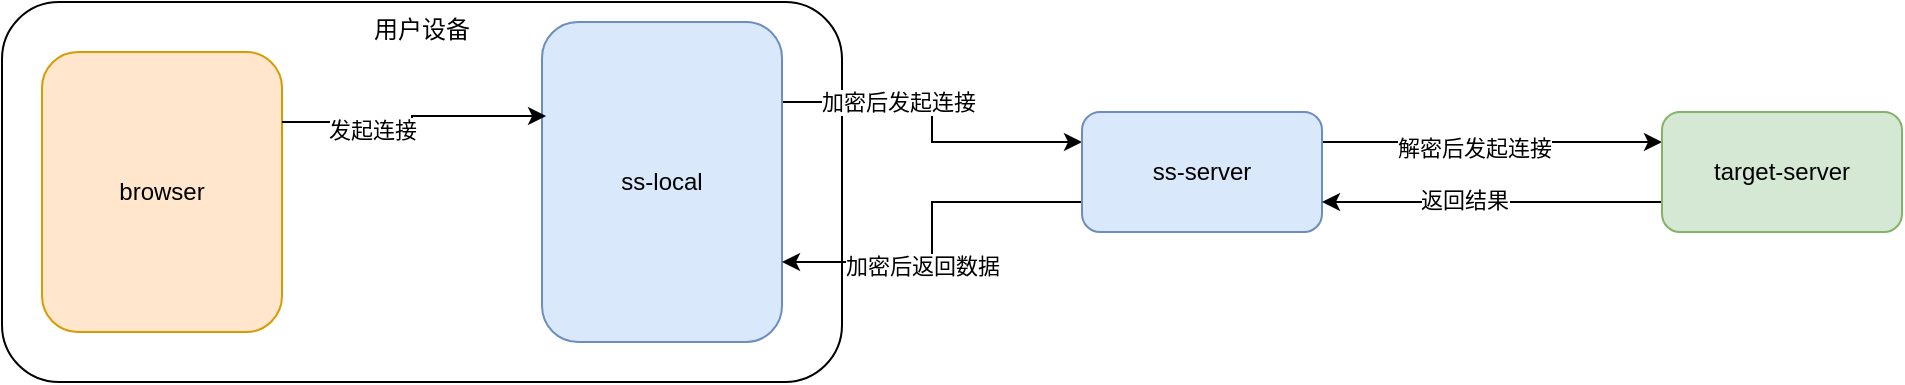 <mxfile version="24.7.5">
  <diagram name="Page-1" id="E2pWlbZROR5BUWSFlV0p">
    <mxGraphModel dx="1114" dy="465" grid="1" gridSize="10" guides="1" tooltips="1" connect="1" arrows="1" fold="1" page="1" pageScale="1" pageWidth="850" pageHeight="1100" math="0" shadow="0">
      <root>
        <mxCell id="0" />
        <mxCell id="1" parent="0" />
        <mxCell id="5b0sLDJhg3VOl6VY2N8Q-4" value="用户设备" style="rounded=1;whiteSpace=wrap;html=1;verticalAlign=top;" parent="1" vertex="1">
          <mxGeometry x="50" y="220" width="420" height="190" as="geometry" />
        </mxCell>
        <mxCell id="5b0sLDJhg3VOl6VY2N8Q-5" value="browser" style="rounded=1;whiteSpace=wrap;html=1;fillColor=#ffe6cc;strokeColor=#d79b00;" parent="1" vertex="1">
          <mxGeometry x="70" y="245" width="120" height="140" as="geometry" />
        </mxCell>
        <mxCell id="5b0sLDJhg3VOl6VY2N8Q-13" style="edgeStyle=orthogonalEdgeStyle;rounded=0;orthogonalLoop=1;jettySize=auto;html=1;exitX=1;exitY=0.25;exitDx=0;exitDy=0;entryX=0;entryY=0.25;entryDx=0;entryDy=0;" parent="1" source="5b0sLDJhg3VOl6VY2N8Q-6" target="5b0sLDJhg3VOl6VY2N8Q-7" edge="1">
          <mxGeometry relative="1" as="geometry" />
        </mxCell>
        <mxCell id="5b0sLDJhg3VOl6VY2N8Q-14" value="加密后发起连接" style="edgeLabel;html=1;align=center;verticalAlign=middle;resizable=0;points=[];" parent="5b0sLDJhg3VOl6VY2N8Q-13" vertex="1" connectable="0">
          <mxGeometry x="-0.32" relative="1" as="geometry">
            <mxPoint as="offset" />
          </mxGeometry>
        </mxCell>
        <mxCell id="5b0sLDJhg3VOl6VY2N8Q-6" value="ss-local" style="rounded=1;whiteSpace=wrap;html=1;fillColor=#dae8fc;strokeColor=#6c8ebf;" parent="1" vertex="1">
          <mxGeometry x="320" y="230" width="120" height="160" as="geometry" />
        </mxCell>
        <mxCell id="5b0sLDJhg3VOl6VY2N8Q-9" style="edgeStyle=orthogonalEdgeStyle;rounded=0;orthogonalLoop=1;jettySize=auto;html=1;exitX=1;exitY=0.25;exitDx=0;exitDy=0;entryX=0;entryY=0.25;entryDx=0;entryDy=0;" parent="1" source="5b0sLDJhg3VOl6VY2N8Q-7" target="5b0sLDJhg3VOl6VY2N8Q-8" edge="1">
          <mxGeometry relative="1" as="geometry" />
        </mxCell>
        <mxCell id="5b0sLDJhg3VOl6VY2N8Q-10" value="解密后发起连接" style="edgeLabel;html=1;align=center;verticalAlign=middle;resizable=0;points=[];" parent="5b0sLDJhg3VOl6VY2N8Q-9" vertex="1" connectable="0">
          <mxGeometry x="-0.111" y="-3" relative="1" as="geometry">
            <mxPoint as="offset" />
          </mxGeometry>
        </mxCell>
        <mxCell id="5b0sLDJhg3VOl6VY2N8Q-15" style="edgeStyle=orthogonalEdgeStyle;rounded=0;orthogonalLoop=1;jettySize=auto;html=1;exitX=0;exitY=0.75;exitDx=0;exitDy=0;entryX=1;entryY=0.75;entryDx=0;entryDy=0;" parent="1" source="5b0sLDJhg3VOl6VY2N8Q-7" target="5b0sLDJhg3VOl6VY2N8Q-6" edge="1">
          <mxGeometry relative="1" as="geometry" />
        </mxCell>
        <mxCell id="5b0sLDJhg3VOl6VY2N8Q-16" value="加密后返回数据" style="edgeLabel;html=1;align=center;verticalAlign=middle;resizable=0;points=[];" parent="5b0sLDJhg3VOl6VY2N8Q-15" vertex="1" connectable="0">
          <mxGeometry x="0.227" y="2" relative="1" as="geometry">
            <mxPoint as="offset" />
          </mxGeometry>
        </mxCell>
        <mxCell id="5b0sLDJhg3VOl6VY2N8Q-7" value="ss-server" style="rounded=1;whiteSpace=wrap;html=1;fillColor=#dae8fc;strokeColor=#6c8ebf;" parent="1" vertex="1">
          <mxGeometry x="590" y="275" width="120" height="60" as="geometry" />
        </mxCell>
        <mxCell id="5b0sLDJhg3VOl6VY2N8Q-11" style="edgeStyle=orthogonalEdgeStyle;rounded=0;orthogonalLoop=1;jettySize=auto;html=1;exitX=0;exitY=0.75;exitDx=0;exitDy=0;entryX=1;entryY=0.75;entryDx=0;entryDy=0;" parent="1" source="5b0sLDJhg3VOl6VY2N8Q-8" target="5b0sLDJhg3VOl6VY2N8Q-7" edge="1">
          <mxGeometry relative="1" as="geometry" />
        </mxCell>
        <mxCell id="5b0sLDJhg3VOl6VY2N8Q-12" value="返回结果" style="edgeLabel;html=1;align=center;verticalAlign=middle;resizable=0;points=[];" parent="5b0sLDJhg3VOl6VY2N8Q-11" vertex="1" connectable="0">
          <mxGeometry x="0.165" y="-1" relative="1" as="geometry">
            <mxPoint as="offset" />
          </mxGeometry>
        </mxCell>
        <mxCell id="5b0sLDJhg3VOl6VY2N8Q-8" value="target-server" style="rounded=1;whiteSpace=wrap;html=1;fillColor=#d5e8d4;strokeColor=#82b366;" parent="1" vertex="1">
          <mxGeometry x="880" y="275" width="120" height="60" as="geometry" />
        </mxCell>
        <mxCell id="5b0sLDJhg3VOl6VY2N8Q-17" style="edgeStyle=orthogonalEdgeStyle;rounded=0;orthogonalLoop=1;jettySize=auto;html=1;exitX=1;exitY=0.25;exitDx=0;exitDy=0;entryX=0.017;entryY=0.294;entryDx=0;entryDy=0;entryPerimeter=0;" parent="1" source="5b0sLDJhg3VOl6VY2N8Q-5" target="5b0sLDJhg3VOl6VY2N8Q-6" edge="1">
          <mxGeometry relative="1" as="geometry" />
        </mxCell>
        <mxCell id="5b0sLDJhg3VOl6VY2N8Q-18" value="发起连接" style="edgeLabel;html=1;align=center;verticalAlign=middle;resizable=0;points=[];" parent="5b0sLDJhg3VOl6VY2N8Q-17" vertex="1" connectable="0">
          <mxGeometry x="-0.334" y="-4" relative="1" as="geometry">
            <mxPoint as="offset" />
          </mxGeometry>
        </mxCell>
      </root>
    </mxGraphModel>
  </diagram>
</mxfile>
